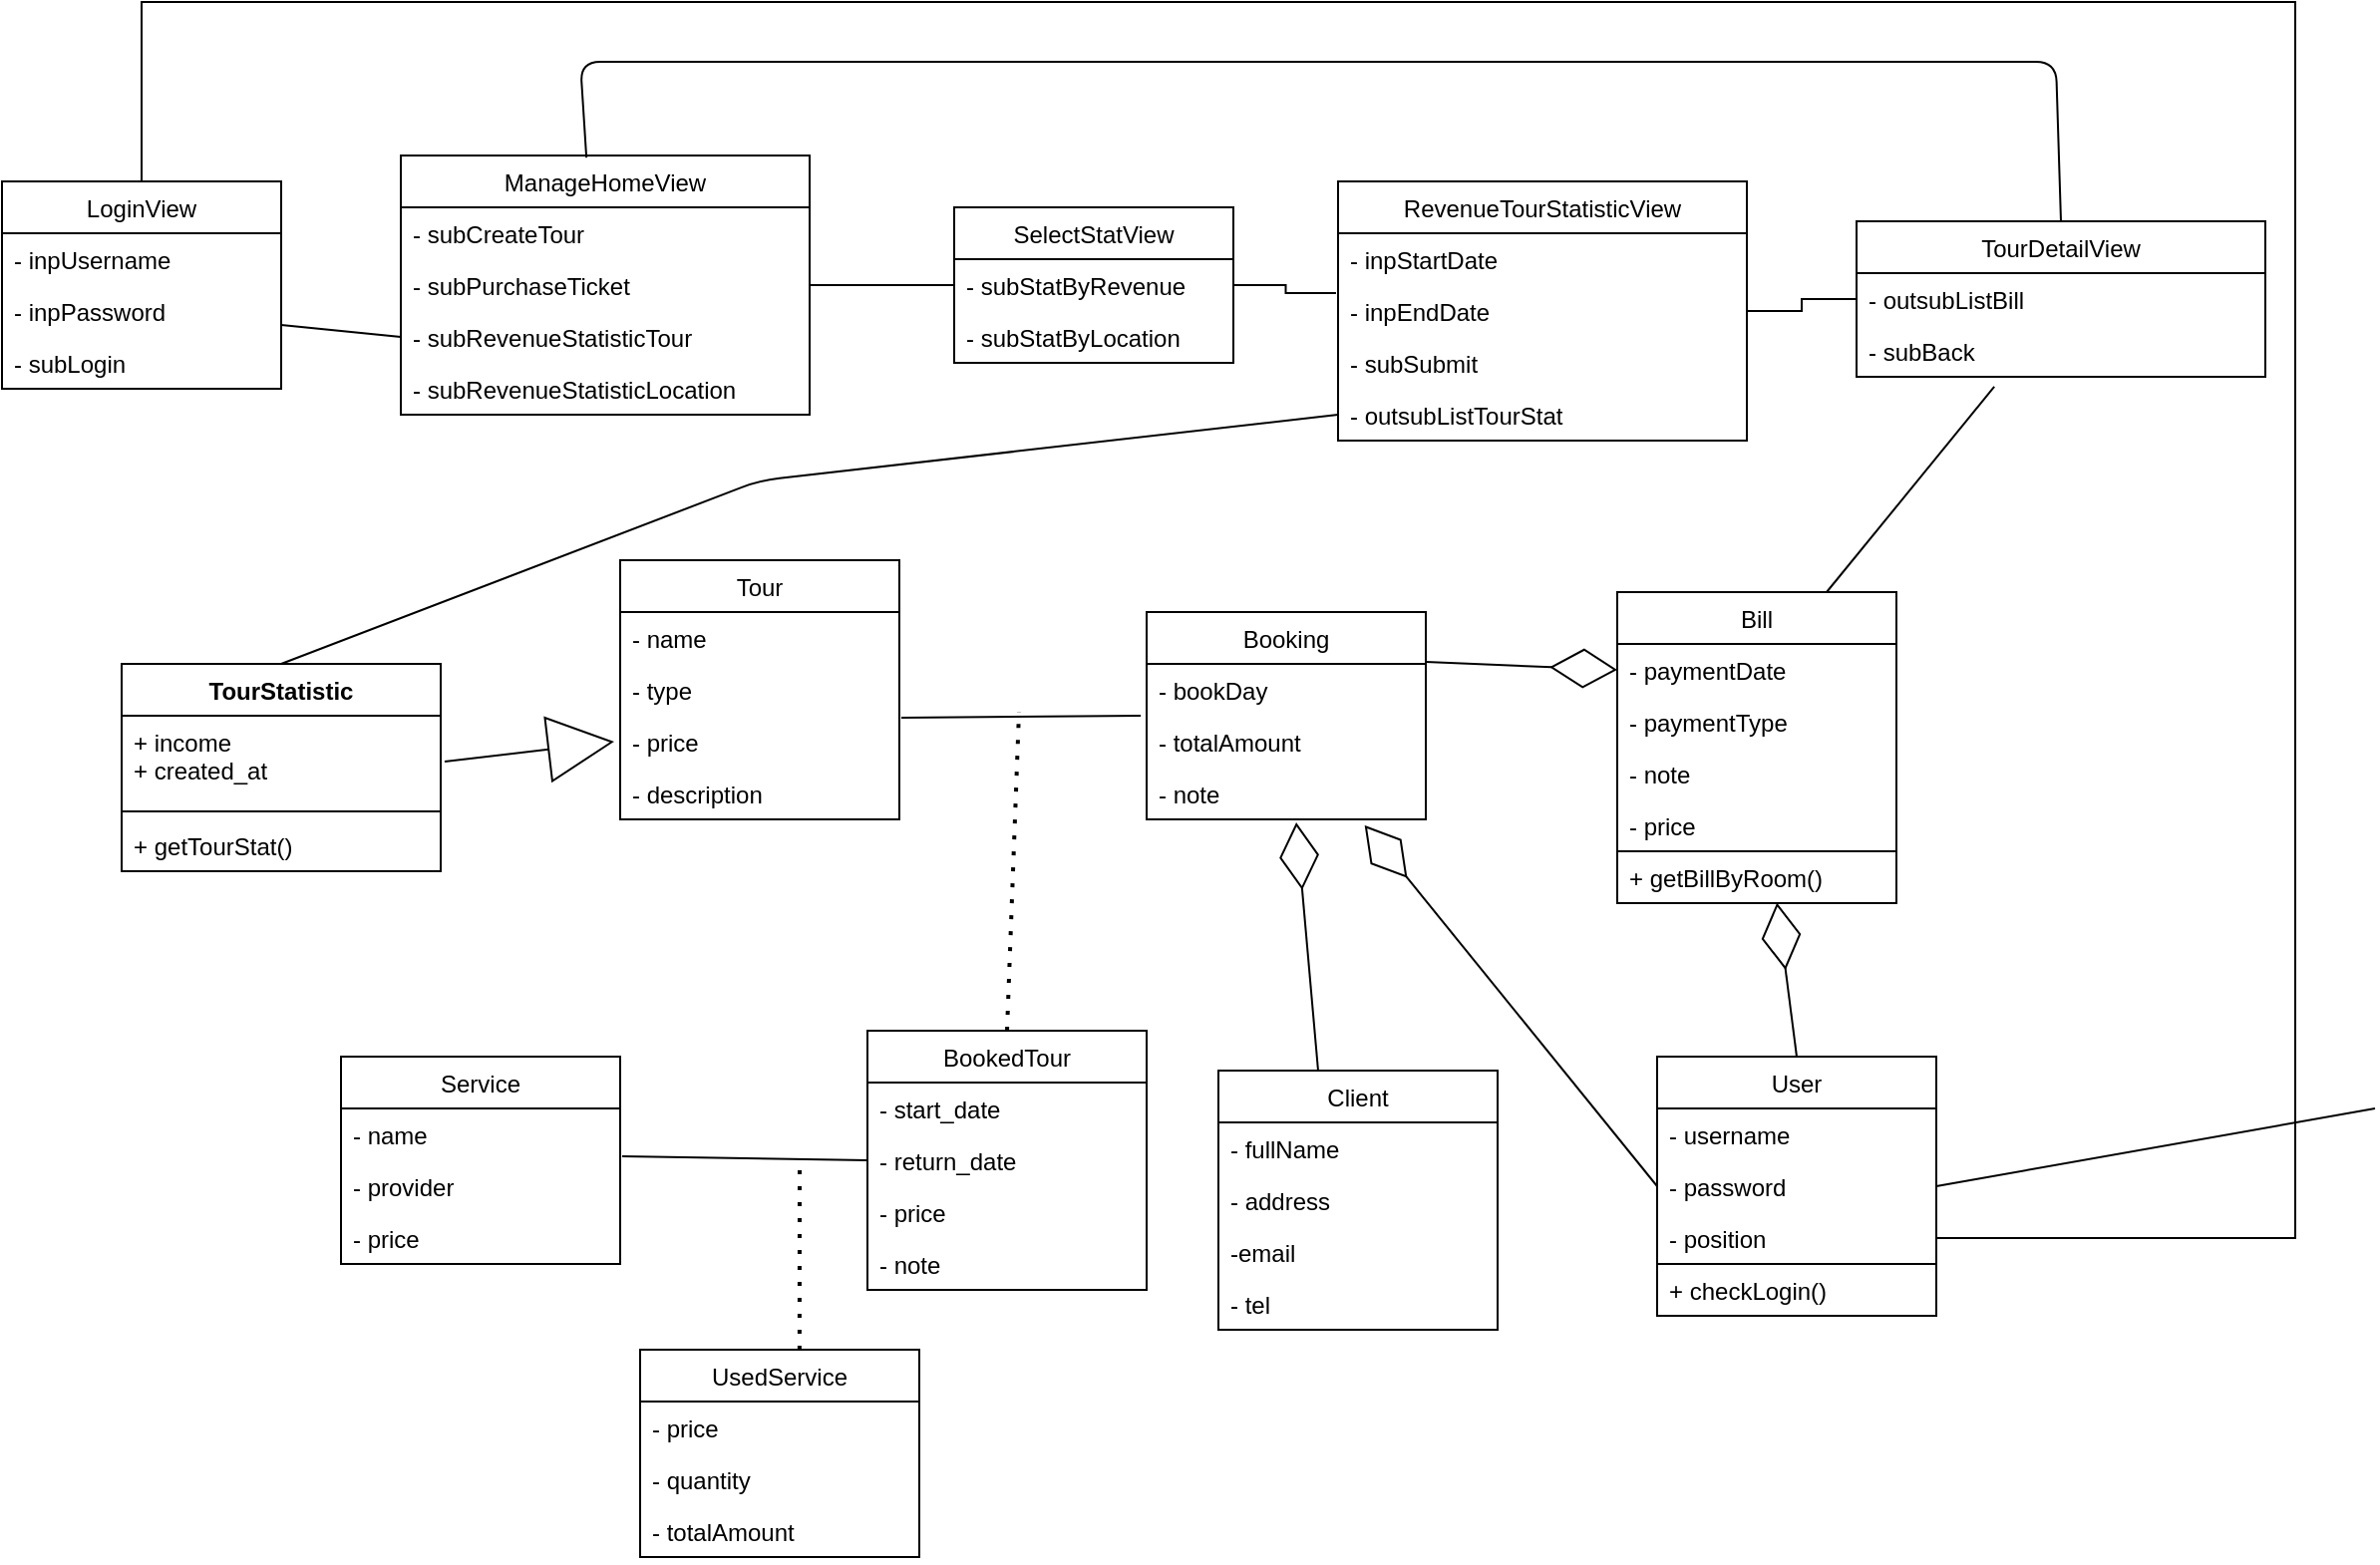 <mxfile version="14.6.13" type="github">
  <diagram id="zudohQFlMkNDoasd10HX" name="Page-1">
    <mxGraphModel dx="1422" dy="1847" grid="1" gridSize="10" guides="1" tooltips="1" connect="1" arrows="1" fold="1" page="1" pageScale="1" pageWidth="850" pageHeight="1100" math="0" shadow="0">
      <root>
        <mxCell id="0" />
        <mxCell id="1" parent="0" />
        <mxCell id="9bsEgimA_0GtHh4UCd_Q-5" value="LoginView" style="swimlane;fontStyle=0;childLayout=stackLayout;horizontal=1;startSize=26;fillColor=none;horizontalStack=0;resizeParent=1;resizeParentMax=0;resizeLast=0;collapsible=1;marginBottom=0;" parent="1" vertex="1">
          <mxGeometry x="200" y="-60" width="140" height="104" as="geometry" />
        </mxCell>
        <mxCell id="9bsEgimA_0GtHh4UCd_Q-6" value="- inpUsername" style="text;strokeColor=none;fillColor=none;align=left;verticalAlign=top;spacingLeft=4;spacingRight=4;overflow=hidden;rotatable=0;points=[[0,0.5],[1,0.5]];portConstraint=eastwest;" parent="9bsEgimA_0GtHh4UCd_Q-5" vertex="1">
          <mxGeometry y="26" width="140" height="26" as="geometry" />
        </mxCell>
        <mxCell id="9bsEgimA_0GtHh4UCd_Q-7" value="- inpPassword" style="text;strokeColor=none;fillColor=none;align=left;verticalAlign=top;spacingLeft=4;spacingRight=4;overflow=hidden;rotatable=0;points=[[0,0.5],[1,0.5]];portConstraint=eastwest;" parent="9bsEgimA_0GtHh4UCd_Q-5" vertex="1">
          <mxGeometry y="52" width="140" height="26" as="geometry" />
        </mxCell>
        <mxCell id="9bsEgimA_0GtHh4UCd_Q-8" value="- subLogin" style="text;strokeColor=none;fillColor=none;align=left;verticalAlign=top;spacingLeft=4;spacingRight=4;overflow=hidden;rotatable=0;points=[[0,0.5],[1,0.5]];portConstraint=eastwest;" parent="9bsEgimA_0GtHh4UCd_Q-5" vertex="1">
          <mxGeometry y="78" width="140" height="26" as="geometry" />
        </mxCell>
        <mxCell id="9bsEgimA_0GtHh4UCd_Q-30" value="ManageHomeView" style="swimlane;fontStyle=0;childLayout=stackLayout;horizontal=1;startSize=26;fillColor=none;horizontalStack=0;resizeParent=1;resizeParentMax=0;resizeLast=0;collapsible=1;marginBottom=0;" parent="1" vertex="1">
          <mxGeometry x="400" y="-73" width="205" height="130" as="geometry" />
        </mxCell>
        <mxCell id="9bsEgimA_0GtHh4UCd_Q-31" value="- subCreateTour" style="text;strokeColor=none;fillColor=none;align=left;verticalAlign=top;spacingLeft=4;spacingRight=4;overflow=hidden;rotatable=0;points=[[0,0.5],[1,0.5]];portConstraint=eastwest;" parent="9bsEgimA_0GtHh4UCd_Q-30" vertex="1">
          <mxGeometry y="26" width="205" height="26" as="geometry" />
        </mxCell>
        <mxCell id="9bsEgimA_0GtHh4UCd_Q-32" value="- subPurchaseTicket" style="text;strokeColor=none;fillColor=none;align=left;verticalAlign=top;spacingLeft=4;spacingRight=4;overflow=hidden;rotatable=0;points=[[0,0.5],[1,0.5]];portConstraint=eastwest;" parent="9bsEgimA_0GtHh4UCd_Q-30" vertex="1">
          <mxGeometry y="52" width="205" height="26" as="geometry" />
        </mxCell>
        <mxCell id="9bsEgimA_0GtHh4UCd_Q-33" value="- subRevenueStatisticTour" style="text;strokeColor=none;fillColor=none;align=left;verticalAlign=top;spacingLeft=4;spacingRight=4;overflow=hidden;rotatable=0;points=[[0,0.5],[1,0.5]];portConstraint=eastwest;" parent="9bsEgimA_0GtHh4UCd_Q-30" vertex="1">
          <mxGeometry y="78" width="205" height="26" as="geometry" />
        </mxCell>
        <mxCell id="9bsEgimA_0GtHh4UCd_Q-34" value="- subRevenueStatisticLocation" style="text;strokeColor=none;fillColor=none;align=left;verticalAlign=top;spacingLeft=4;spacingRight=4;overflow=hidden;rotatable=0;points=[[0,0.5],[1,0.5]];portConstraint=eastwest;" parent="9bsEgimA_0GtHh4UCd_Q-30" vertex="1">
          <mxGeometry y="104" width="205" height="26" as="geometry" />
        </mxCell>
        <mxCell id="9bsEgimA_0GtHh4UCd_Q-35" value="RevenueTourStatisticView" style="swimlane;fontStyle=0;childLayout=stackLayout;horizontal=1;startSize=26;fillColor=none;horizontalStack=0;resizeParent=1;resizeParentMax=0;resizeLast=0;collapsible=1;marginBottom=0;" parent="1" vertex="1">
          <mxGeometry x="870" y="-60" width="205" height="130" as="geometry" />
        </mxCell>
        <mxCell id="9bsEgimA_0GtHh4UCd_Q-36" value="- inpStartDate" style="text;strokeColor=none;fillColor=none;align=left;verticalAlign=top;spacingLeft=4;spacingRight=4;overflow=hidden;rotatable=0;points=[[0,0.5],[1,0.5]];portConstraint=eastwest;" parent="9bsEgimA_0GtHh4UCd_Q-35" vertex="1">
          <mxGeometry y="26" width="205" height="26" as="geometry" />
        </mxCell>
        <mxCell id="9bsEgimA_0GtHh4UCd_Q-37" value="- inpEndDate" style="text;strokeColor=none;fillColor=none;align=left;verticalAlign=top;spacingLeft=4;spacingRight=4;overflow=hidden;rotatable=0;points=[[0,0.5],[1,0.5]];portConstraint=eastwest;" parent="9bsEgimA_0GtHh4UCd_Q-35" vertex="1">
          <mxGeometry y="52" width="205" height="26" as="geometry" />
        </mxCell>
        <mxCell id="9bsEgimA_0GtHh4UCd_Q-38" value="- subSubmit" style="text;strokeColor=none;fillColor=none;align=left;verticalAlign=top;spacingLeft=4;spacingRight=4;overflow=hidden;rotatable=0;points=[[0,0.5],[1,0.5]];portConstraint=eastwest;" parent="9bsEgimA_0GtHh4UCd_Q-35" vertex="1">
          <mxGeometry y="78" width="205" height="26" as="geometry" />
        </mxCell>
        <mxCell id="9bsEgimA_0GtHh4UCd_Q-39" value="- outsubListTourStat" style="text;strokeColor=none;fillColor=none;align=left;verticalAlign=top;spacingLeft=4;spacingRight=4;overflow=hidden;rotatable=0;points=[[0,0.5],[1,0.5]];portConstraint=eastwest;" parent="9bsEgimA_0GtHh4UCd_Q-35" vertex="1">
          <mxGeometry y="104" width="205" height="26" as="geometry" />
        </mxCell>
        <mxCell id="9bsEgimA_0GtHh4UCd_Q-47" value="TourDetailView" style="swimlane;fontStyle=0;childLayout=stackLayout;horizontal=1;startSize=26;fillColor=none;horizontalStack=0;resizeParent=1;resizeParentMax=0;resizeLast=0;collapsible=1;marginBottom=0;" parent="1" vertex="1">
          <mxGeometry x="1130" y="-40" width="205" height="78" as="geometry" />
        </mxCell>
        <mxCell id="9bsEgimA_0GtHh4UCd_Q-48" value="- outsubListBill" style="text;strokeColor=none;fillColor=none;align=left;verticalAlign=top;spacingLeft=4;spacingRight=4;overflow=hidden;rotatable=0;points=[[0,0.5],[1,0.5]];portConstraint=eastwest;" parent="9bsEgimA_0GtHh4UCd_Q-47" vertex="1">
          <mxGeometry y="26" width="205" height="26" as="geometry" />
        </mxCell>
        <mxCell id="9bsEgimA_0GtHh4UCd_Q-49" value="- subBack" style="text;strokeColor=none;fillColor=none;align=left;verticalAlign=top;spacingLeft=4;spacingRight=4;overflow=hidden;rotatable=0;points=[[0,0.5],[1,0.5]];portConstraint=eastwest;" parent="9bsEgimA_0GtHh4UCd_Q-47" vertex="1">
          <mxGeometry y="52" width="205" height="26" as="geometry" />
        </mxCell>
        <mxCell id="jP687EvRZ8l_pekhWvbk-1" value="SelectStatView" style="swimlane;fontStyle=0;childLayout=stackLayout;horizontal=1;startSize=26;fillColor=none;horizontalStack=0;resizeParent=1;resizeParentMax=0;resizeLast=0;collapsible=1;marginBottom=0;" parent="1" vertex="1">
          <mxGeometry x="677.5" y="-47" width="140" height="78" as="geometry" />
        </mxCell>
        <mxCell id="jP687EvRZ8l_pekhWvbk-2" value="- subStatByRevenue" style="text;strokeColor=none;fillColor=none;align=left;verticalAlign=top;spacingLeft=4;spacingRight=4;overflow=hidden;rotatable=0;points=[[0,0.5],[1,0.5]];portConstraint=eastwest;" parent="jP687EvRZ8l_pekhWvbk-1" vertex="1">
          <mxGeometry y="26" width="140" height="26" as="geometry" />
        </mxCell>
        <mxCell id="jP687EvRZ8l_pekhWvbk-3" value="- subStatByLocation" style="text;strokeColor=none;fillColor=none;align=left;verticalAlign=top;spacingLeft=4;spacingRight=4;overflow=hidden;rotatable=0;points=[[0,0.5],[1,0.5]];portConstraint=eastwest;" parent="jP687EvRZ8l_pekhWvbk-1" vertex="1">
          <mxGeometry y="52" width="140" height="26" as="geometry" />
        </mxCell>
        <mxCell id="jP687EvRZ8l_pekhWvbk-5" value="" style="endArrow=none;html=1;entryX=0;entryY=0.5;entryDx=0;entryDy=0;" parent="1" source="9bsEgimA_0GtHh4UCd_Q-7" target="9bsEgimA_0GtHh4UCd_Q-33" edge="1">
          <mxGeometry width="50" height="50" relative="1" as="geometry">
            <mxPoint x="210" y="180" as="sourcePoint" />
            <mxPoint x="260" y="130" as="targetPoint" />
          </mxGeometry>
        </mxCell>
        <mxCell id="jP687EvRZ8l_pekhWvbk-6" style="edgeStyle=orthogonalEdgeStyle;rounded=0;orthogonalLoop=1;jettySize=auto;html=1;entryX=0;entryY=0.5;entryDx=0;entryDy=0;endArrow=none;endFill=0;" parent="1" source="9bsEgimA_0GtHh4UCd_Q-32" target="jP687EvRZ8l_pekhWvbk-2" edge="1">
          <mxGeometry relative="1" as="geometry" />
        </mxCell>
        <mxCell id="jP687EvRZ8l_pekhWvbk-7" style="edgeStyle=orthogonalEdgeStyle;rounded=0;orthogonalLoop=1;jettySize=auto;html=1;entryX=-0.005;entryY=0.154;entryDx=0;entryDy=0;entryPerimeter=0;endArrow=none;endFill=0;" parent="1" source="jP687EvRZ8l_pekhWvbk-2" target="9bsEgimA_0GtHh4UCd_Q-37" edge="1">
          <mxGeometry relative="1" as="geometry" />
        </mxCell>
        <mxCell id="jP687EvRZ8l_pekhWvbk-8" style="edgeStyle=orthogonalEdgeStyle;rounded=0;orthogonalLoop=1;jettySize=auto;html=1;entryX=0;entryY=0.5;entryDx=0;entryDy=0;endArrow=none;endFill=0;" parent="1" source="9bsEgimA_0GtHh4UCd_Q-37" target="9bsEgimA_0GtHh4UCd_Q-48" edge="1">
          <mxGeometry relative="1" as="geometry" />
        </mxCell>
        <mxCell id="jP687EvRZ8l_pekhWvbk-9" value="" style="endArrow=none;html=1;entryX=0.5;entryY=0;entryDx=0;entryDy=0;exitX=0.454;exitY=0.008;exitDx=0;exitDy=0;exitPerimeter=0;" parent="1" source="9bsEgimA_0GtHh4UCd_Q-30" target="9bsEgimA_0GtHh4UCd_Q-47" edge="1">
          <mxGeometry width="50" height="50" relative="1" as="geometry">
            <mxPoint x="500" y="-120" as="sourcePoint" />
            <mxPoint x="870" y="-150" as="targetPoint" />
            <Array as="points">
              <mxPoint x="490" y="-120" />
              <mxPoint x="1230" y="-120" />
            </Array>
          </mxGeometry>
        </mxCell>
        <mxCell id="jP687EvRZ8l_pekhWvbk-10" value="Client" style="swimlane;fontStyle=0;childLayout=stackLayout;horizontal=1;startSize=26;fillColor=none;horizontalStack=0;resizeParent=1;resizeParentMax=0;resizeLast=0;collapsible=1;marginBottom=0;" parent="1" vertex="1">
          <mxGeometry x="810" y="386" width="140" height="130" as="geometry" />
        </mxCell>
        <mxCell id="jP687EvRZ8l_pekhWvbk-11" value="- fullName" style="text;strokeColor=none;fillColor=none;align=left;verticalAlign=top;spacingLeft=4;spacingRight=4;overflow=hidden;rotatable=0;points=[[0,0.5],[1,0.5]];portConstraint=eastwest;" parent="jP687EvRZ8l_pekhWvbk-10" vertex="1">
          <mxGeometry y="26" width="140" height="26" as="geometry" />
        </mxCell>
        <mxCell id="jP687EvRZ8l_pekhWvbk-12" value="- address" style="text;strokeColor=none;fillColor=none;align=left;verticalAlign=top;spacingLeft=4;spacingRight=4;overflow=hidden;rotatable=0;points=[[0,0.5],[1,0.5]];portConstraint=eastwest;" parent="jP687EvRZ8l_pekhWvbk-10" vertex="1">
          <mxGeometry y="52" width="140" height="26" as="geometry" />
        </mxCell>
        <mxCell id="jP687EvRZ8l_pekhWvbk-13" value="-email" style="text;strokeColor=none;fillColor=none;align=left;verticalAlign=top;spacingLeft=4;spacingRight=4;overflow=hidden;rotatable=0;points=[[0,0.5],[1,0.5]];portConstraint=eastwest;" parent="jP687EvRZ8l_pekhWvbk-10" vertex="1">
          <mxGeometry y="78" width="140" height="26" as="geometry" />
        </mxCell>
        <mxCell id="jP687EvRZ8l_pekhWvbk-14" value="- tel" style="text;strokeColor=none;fillColor=none;align=left;verticalAlign=top;spacingLeft=4;spacingRight=4;overflow=hidden;rotatable=0;points=[[0,0.5],[1,0.5]];portConstraint=eastwest;" parent="jP687EvRZ8l_pekhWvbk-10" vertex="1">
          <mxGeometry y="104" width="140" height="26" as="geometry" />
        </mxCell>
        <mxCell id="jP687EvRZ8l_pekhWvbk-15" value="Booking" style="swimlane;fontStyle=0;childLayout=stackLayout;horizontal=1;startSize=26;fillColor=none;horizontalStack=0;resizeParent=1;resizeParentMax=0;resizeLast=0;collapsible=1;marginBottom=0;" parent="1" vertex="1">
          <mxGeometry x="774" y="156" width="140" height="104" as="geometry" />
        </mxCell>
        <mxCell id="jP687EvRZ8l_pekhWvbk-16" value="- bookDay" style="text;strokeColor=none;fillColor=none;align=left;verticalAlign=top;spacingLeft=4;spacingRight=4;overflow=hidden;rotatable=0;points=[[0,0.5],[1,0.5]];portConstraint=eastwest;" parent="jP687EvRZ8l_pekhWvbk-15" vertex="1">
          <mxGeometry y="26" width="140" height="26" as="geometry" />
        </mxCell>
        <mxCell id="jP687EvRZ8l_pekhWvbk-17" value="- totalAmount" style="text;strokeColor=none;fillColor=none;align=left;verticalAlign=top;spacingLeft=4;spacingRight=4;overflow=hidden;rotatable=0;points=[[0,0.5],[1,0.5]];portConstraint=eastwest;" parent="jP687EvRZ8l_pekhWvbk-15" vertex="1">
          <mxGeometry y="52" width="140" height="26" as="geometry" />
        </mxCell>
        <mxCell id="jP687EvRZ8l_pekhWvbk-18" value="- note" style="text;strokeColor=none;fillColor=none;align=left;verticalAlign=top;spacingLeft=4;spacingRight=4;overflow=hidden;rotatable=0;points=[[0,0.5],[1,0.5]];portConstraint=eastwest;" parent="jP687EvRZ8l_pekhWvbk-15" vertex="1">
          <mxGeometry y="78" width="140" height="26" as="geometry" />
        </mxCell>
        <mxCell id="jP687EvRZ8l_pekhWvbk-19" value="Tour" style="swimlane;fontStyle=0;childLayout=stackLayout;horizontal=1;startSize=26;fillColor=none;horizontalStack=0;resizeParent=1;resizeParentMax=0;resizeLast=0;collapsible=1;marginBottom=0;" parent="1" vertex="1">
          <mxGeometry x="510" y="130" width="140" height="130" as="geometry" />
        </mxCell>
        <mxCell id="jP687EvRZ8l_pekhWvbk-20" value="- name" style="text;strokeColor=none;fillColor=none;align=left;verticalAlign=top;spacingLeft=4;spacingRight=4;overflow=hidden;rotatable=0;points=[[0,0.5],[1,0.5]];portConstraint=eastwest;" parent="jP687EvRZ8l_pekhWvbk-19" vertex="1">
          <mxGeometry y="26" width="140" height="26" as="geometry" />
        </mxCell>
        <mxCell id="jP687EvRZ8l_pekhWvbk-21" value="- type" style="text;strokeColor=none;fillColor=none;align=left;verticalAlign=top;spacingLeft=4;spacingRight=4;overflow=hidden;rotatable=0;points=[[0,0.5],[1,0.5]];portConstraint=eastwest;" parent="jP687EvRZ8l_pekhWvbk-19" vertex="1">
          <mxGeometry y="52" width="140" height="26" as="geometry" />
        </mxCell>
        <mxCell id="jP687EvRZ8l_pekhWvbk-22" value="- price" style="text;strokeColor=none;fillColor=none;align=left;verticalAlign=top;spacingLeft=4;spacingRight=4;overflow=hidden;rotatable=0;points=[[0,0.5],[1,0.5]];portConstraint=eastwest;" parent="jP687EvRZ8l_pekhWvbk-19" vertex="1">
          <mxGeometry y="78" width="140" height="26" as="geometry" />
        </mxCell>
        <mxCell id="jP687EvRZ8l_pekhWvbk-23" value="- description" style="text;strokeColor=none;fillColor=none;align=left;verticalAlign=top;spacingLeft=4;spacingRight=4;overflow=hidden;rotatable=0;points=[[0,0.5],[1,0.5]];portConstraint=eastwest;" parent="jP687EvRZ8l_pekhWvbk-19" vertex="1">
          <mxGeometry y="104" width="140" height="26" as="geometry" />
        </mxCell>
        <mxCell id="jP687EvRZ8l_pekhWvbk-25" value="Bill" style="swimlane;fontStyle=0;childLayout=stackLayout;horizontal=1;startSize=26;fillColor=none;horizontalStack=0;resizeParent=1;resizeParentMax=0;resizeLast=0;collapsible=1;marginBottom=0;" parent="1" vertex="1">
          <mxGeometry x="1010" y="146" width="140" height="156" as="geometry" />
        </mxCell>
        <mxCell id="jP687EvRZ8l_pekhWvbk-26" value="- paymentDate" style="text;strokeColor=none;fillColor=none;align=left;verticalAlign=top;spacingLeft=4;spacingRight=4;overflow=hidden;rotatable=0;points=[[0,0.5],[1,0.5]];portConstraint=eastwest;" parent="jP687EvRZ8l_pekhWvbk-25" vertex="1">
          <mxGeometry y="26" width="140" height="26" as="geometry" />
        </mxCell>
        <mxCell id="jP687EvRZ8l_pekhWvbk-27" value="- paymentType" style="text;strokeColor=none;fillColor=none;align=left;verticalAlign=top;spacingLeft=4;spacingRight=4;overflow=hidden;rotatable=0;points=[[0,0.5],[1,0.5]];portConstraint=eastwest;" parent="jP687EvRZ8l_pekhWvbk-25" vertex="1">
          <mxGeometry y="52" width="140" height="26" as="geometry" />
        </mxCell>
        <mxCell id="jP687EvRZ8l_pekhWvbk-28" value="- note" style="text;strokeColor=none;fillColor=none;align=left;verticalAlign=top;spacingLeft=4;spacingRight=4;overflow=hidden;rotatable=0;points=[[0,0.5],[1,0.5]];portConstraint=eastwest;" parent="jP687EvRZ8l_pekhWvbk-25" vertex="1">
          <mxGeometry y="78" width="140" height="26" as="geometry" />
        </mxCell>
        <mxCell id="jP687EvRZ8l_pekhWvbk-29" value="- price" style="text;strokeColor=none;fillColor=none;align=left;verticalAlign=top;spacingLeft=4;spacingRight=4;overflow=hidden;rotatable=0;points=[[0,0.5],[1,0.5]];portConstraint=eastwest;" parent="jP687EvRZ8l_pekhWvbk-25" vertex="1">
          <mxGeometry y="104" width="140" height="26" as="geometry" />
        </mxCell>
        <mxCell id="jP687EvRZ8l_pekhWvbk-63" value="+ getBillByRoom()" style="text;fillColor=none;align=left;verticalAlign=top;spacingLeft=4;spacingRight=4;overflow=hidden;rotatable=0;points=[[0,0.5],[1,0.5]];portConstraint=eastwest;strokeColor=#000000;" parent="jP687EvRZ8l_pekhWvbk-25" vertex="1">
          <mxGeometry y="130" width="140" height="26" as="geometry" />
        </mxCell>
        <mxCell id="jP687EvRZ8l_pekhWvbk-33" value="BookedTour" style="swimlane;fontStyle=0;childLayout=stackLayout;horizontal=1;startSize=26;fillColor=none;horizontalStack=0;resizeParent=1;resizeParentMax=0;resizeLast=0;collapsible=1;marginBottom=0;" parent="1" vertex="1">
          <mxGeometry x="634" y="366" width="140" height="130" as="geometry" />
        </mxCell>
        <mxCell id="jP687EvRZ8l_pekhWvbk-34" value="- start_date" style="text;strokeColor=none;fillColor=none;align=left;verticalAlign=top;spacingLeft=4;spacingRight=4;overflow=hidden;rotatable=0;points=[[0,0.5],[1,0.5]];portConstraint=eastwest;" parent="jP687EvRZ8l_pekhWvbk-33" vertex="1">
          <mxGeometry y="26" width="140" height="26" as="geometry" />
        </mxCell>
        <mxCell id="jP687EvRZ8l_pekhWvbk-35" value="- return_date" style="text;strokeColor=none;fillColor=none;align=left;verticalAlign=top;spacingLeft=4;spacingRight=4;overflow=hidden;rotatable=0;points=[[0,0.5],[1,0.5]];portConstraint=eastwest;" parent="jP687EvRZ8l_pekhWvbk-33" vertex="1">
          <mxGeometry y="52" width="140" height="26" as="geometry" />
        </mxCell>
        <mxCell id="jP687EvRZ8l_pekhWvbk-36" value="- price" style="text;strokeColor=none;fillColor=none;align=left;verticalAlign=top;spacingLeft=4;spacingRight=4;overflow=hidden;rotatable=0;points=[[0,0.5],[1,0.5]];portConstraint=eastwest;" parent="jP687EvRZ8l_pekhWvbk-33" vertex="1">
          <mxGeometry y="78" width="140" height="26" as="geometry" />
        </mxCell>
        <mxCell id="jP687EvRZ8l_pekhWvbk-37" value="- note" style="text;strokeColor=none;fillColor=none;align=left;verticalAlign=top;spacingLeft=4;spacingRight=4;overflow=hidden;rotatable=0;points=[[0,0.5],[1,0.5]];portConstraint=eastwest;" parent="jP687EvRZ8l_pekhWvbk-33" vertex="1">
          <mxGeometry y="104" width="140" height="26" as="geometry" />
        </mxCell>
        <mxCell id="jP687EvRZ8l_pekhWvbk-38" value="User" style="swimlane;fontStyle=0;childLayout=stackLayout;horizontal=1;startSize=26;fillColor=none;horizontalStack=0;resizeParent=1;resizeParentMax=0;resizeLast=0;collapsible=1;marginBottom=0;" parent="1" vertex="1">
          <mxGeometry x="1030" y="379" width="140" height="130" as="geometry" />
        </mxCell>
        <mxCell id="jP687EvRZ8l_pekhWvbk-39" value="- username" style="text;strokeColor=none;fillColor=none;align=left;verticalAlign=top;spacingLeft=4;spacingRight=4;overflow=hidden;rotatable=0;points=[[0,0.5],[1,0.5]];portConstraint=eastwest;" parent="jP687EvRZ8l_pekhWvbk-38" vertex="1">
          <mxGeometry y="26" width="140" height="26" as="geometry" />
        </mxCell>
        <mxCell id="jP687EvRZ8l_pekhWvbk-40" value="- password" style="text;strokeColor=none;fillColor=none;align=left;verticalAlign=top;spacingLeft=4;spacingRight=4;overflow=hidden;rotatable=0;points=[[0,0.5],[1,0.5]];portConstraint=eastwest;" parent="jP687EvRZ8l_pekhWvbk-38" vertex="1">
          <mxGeometry y="52" width="140" height="26" as="geometry" />
        </mxCell>
        <mxCell id="jP687EvRZ8l_pekhWvbk-41" value="- position" style="text;strokeColor=none;fillColor=none;align=left;verticalAlign=top;spacingLeft=4;spacingRight=4;overflow=hidden;rotatable=0;points=[[0,0.5],[1,0.5]];portConstraint=eastwest;" parent="jP687EvRZ8l_pekhWvbk-38" vertex="1">
          <mxGeometry y="78" width="140" height="26" as="geometry" />
        </mxCell>
        <mxCell id="jP687EvRZ8l_pekhWvbk-64" value="+ checkLogin()" style="text;fillColor=none;align=left;verticalAlign=top;spacingLeft=4;spacingRight=4;overflow=hidden;rotatable=0;points=[[0,0.5],[1,0.5]];portConstraint=eastwest;strokeColor=#000000;" parent="jP687EvRZ8l_pekhWvbk-38" vertex="1">
          <mxGeometry y="104" width="140" height="26" as="geometry" />
        </mxCell>
        <mxCell id="jP687EvRZ8l_pekhWvbk-42" value="" style="endArrow=diamondThin;html=1;endFill=0;endSize=31;entryX=0.536;entryY=1.06;entryDx=0;entryDy=0;entryPerimeter=0;" parent="1" target="jP687EvRZ8l_pekhWvbk-18" edge="1">
          <mxGeometry width="50" height="50" relative="1" as="geometry">
            <mxPoint x="860" y="386" as="sourcePoint" />
            <mxPoint x="850" y="290" as="targetPoint" />
          </mxGeometry>
        </mxCell>
        <mxCell id="jP687EvRZ8l_pekhWvbk-43" value="" style="endArrow=diamondThin;html=1;exitX=1;exitY=-0.038;exitDx=0;exitDy=0;exitPerimeter=0;entryX=0;entryY=0.5;entryDx=0;entryDy=0;endFill=0;endSize=31;" parent="1" source="jP687EvRZ8l_pekhWvbk-16" target="jP687EvRZ8l_pekhWvbk-26" edge="1">
          <mxGeometry width="50" height="50" relative="1" as="geometry">
            <mxPoint x="852.04" y="94.99" as="sourcePoint" />
            <mxPoint x="854" y="166" as="targetPoint" />
          </mxGeometry>
        </mxCell>
        <mxCell id="jP687EvRZ8l_pekhWvbk-44" value="" style="endArrow=none;html=1;endSize=31;exitX=1.007;exitY=0.038;exitDx=0;exitDy=0;exitPerimeter=0;entryX=-0.021;entryY=1;entryDx=0;entryDy=0;entryPerimeter=0;" parent="1" source="jP687EvRZ8l_pekhWvbk-22" target="jP687EvRZ8l_pekhWvbk-16" edge="1">
          <mxGeometry width="50" height="50" relative="1" as="geometry">
            <mxPoint x="810" y="316" as="sourcePoint" />
            <mxPoint x="860" y="266" as="targetPoint" />
          </mxGeometry>
        </mxCell>
        <mxCell id="jP687EvRZ8l_pekhWvbk-45" value="" style="endArrow=none;dashed=1;html=1;dashPattern=1 3;strokeWidth=2;endSize=31;exitX=0.5;exitY=0;exitDx=0;exitDy=0;" parent="1" source="jP687EvRZ8l_pekhWvbk-33" edge="1">
          <mxGeometry width="50" height="50" relative="1" as="geometry">
            <mxPoint x="810" y="316" as="sourcePoint" />
            <mxPoint x="710" y="206" as="targetPoint" />
          </mxGeometry>
        </mxCell>
        <mxCell id="jP687EvRZ8l_pekhWvbk-46" value="" style="endArrow=block;html=1;endSize=31;exitX=1.014;exitY=-0.115;exitDx=0;exitDy=0;exitPerimeter=0;endFill=0;" parent="1" edge="1">
          <mxGeometry width="50" height="50" relative="1" as="geometry">
            <mxPoint x="421.96" y="231.01" as="sourcePoint" />
            <mxPoint x="507" y="221" as="targetPoint" />
          </mxGeometry>
        </mxCell>
        <mxCell id="jP687EvRZ8l_pekhWvbk-47" value="" style="endArrow=diamondThin;html=1;exitX=0.5;exitY=0;exitDx=0;exitDy=0;endFill=0;endSize=31;entryX=0.572;entryY=0.995;entryDx=0;entryDy=0;entryPerimeter=0;" parent="1" source="jP687EvRZ8l_pekhWvbk-38" target="jP687EvRZ8l_pekhWvbk-63" edge="1">
          <mxGeometry width="50" height="50" relative="1" as="geometry">
            <mxPoint x="924" y="217.012" as="sourcePoint" />
            <mxPoint x="1090" y="340" as="targetPoint" />
          </mxGeometry>
        </mxCell>
        <mxCell id="jP687EvRZ8l_pekhWvbk-48" value="Service" style="swimlane;fontStyle=0;childLayout=stackLayout;horizontal=1;startSize=26;fillColor=none;horizontalStack=0;resizeParent=1;resizeParentMax=0;resizeLast=0;collapsible=1;marginBottom=0;" parent="1" vertex="1">
          <mxGeometry x="370" y="379" width="140" height="104" as="geometry" />
        </mxCell>
        <mxCell id="jP687EvRZ8l_pekhWvbk-49" value="- name" style="text;strokeColor=none;fillColor=none;align=left;verticalAlign=top;spacingLeft=4;spacingRight=4;overflow=hidden;rotatable=0;points=[[0,0.5],[1,0.5]];portConstraint=eastwest;" parent="jP687EvRZ8l_pekhWvbk-48" vertex="1">
          <mxGeometry y="26" width="140" height="26" as="geometry" />
        </mxCell>
        <mxCell id="jP687EvRZ8l_pekhWvbk-50" value="- provider" style="text;strokeColor=none;fillColor=none;align=left;verticalAlign=top;spacingLeft=4;spacingRight=4;overflow=hidden;rotatable=0;points=[[0,0.5],[1,0.5]];portConstraint=eastwest;" parent="jP687EvRZ8l_pekhWvbk-48" vertex="1">
          <mxGeometry y="52" width="140" height="26" as="geometry" />
        </mxCell>
        <mxCell id="jP687EvRZ8l_pekhWvbk-51" value="- price" style="text;strokeColor=none;fillColor=none;align=left;verticalAlign=top;spacingLeft=4;spacingRight=4;overflow=hidden;rotatable=0;points=[[0,0.5],[1,0.5]];portConstraint=eastwest;" parent="jP687EvRZ8l_pekhWvbk-48" vertex="1">
          <mxGeometry y="78" width="140" height="26" as="geometry" />
        </mxCell>
        <mxCell id="jP687EvRZ8l_pekhWvbk-52" value="" style="endArrow=none;html=1;endSize=31;exitX=1.007;exitY=-0.077;exitDx=0;exitDy=0;exitPerimeter=0;entryX=0;entryY=0.5;entryDx=0;entryDy=0;" parent="1" source="jP687EvRZ8l_pekhWvbk-50" target="jP687EvRZ8l_pekhWvbk-35" edge="1">
          <mxGeometry width="50" height="50" relative="1" as="geometry">
            <mxPoint x="660.98" y="218.988" as="sourcePoint" />
            <mxPoint x="781.06" y="218" as="targetPoint" />
          </mxGeometry>
        </mxCell>
        <mxCell id="jP687EvRZ8l_pekhWvbk-53" value="UsedService" style="swimlane;fontStyle=0;childLayout=stackLayout;horizontal=1;startSize=26;fillColor=none;horizontalStack=0;resizeParent=1;resizeParentMax=0;resizeLast=0;collapsible=1;marginBottom=0;" parent="1" vertex="1">
          <mxGeometry x="520" y="526" width="140" height="104" as="geometry" />
        </mxCell>
        <mxCell id="jP687EvRZ8l_pekhWvbk-54" value="- price" style="text;strokeColor=none;fillColor=none;align=left;verticalAlign=top;spacingLeft=4;spacingRight=4;overflow=hidden;rotatable=0;points=[[0,0.5],[1,0.5]];portConstraint=eastwest;" parent="jP687EvRZ8l_pekhWvbk-53" vertex="1">
          <mxGeometry y="26" width="140" height="26" as="geometry" />
        </mxCell>
        <mxCell id="jP687EvRZ8l_pekhWvbk-55" value="- quantity" style="text;strokeColor=none;fillColor=none;align=left;verticalAlign=top;spacingLeft=4;spacingRight=4;overflow=hidden;rotatable=0;points=[[0,0.5],[1,0.5]];portConstraint=eastwest;" parent="jP687EvRZ8l_pekhWvbk-53" vertex="1">
          <mxGeometry y="52" width="140" height="26" as="geometry" />
        </mxCell>
        <mxCell id="jP687EvRZ8l_pekhWvbk-56" value="- totalAmount" style="text;strokeColor=none;fillColor=none;align=left;verticalAlign=top;spacingLeft=4;spacingRight=4;overflow=hidden;rotatable=0;points=[[0,0.5],[1,0.5]];portConstraint=eastwest;" parent="jP687EvRZ8l_pekhWvbk-53" vertex="1">
          <mxGeometry y="78" width="140" height="26" as="geometry" />
        </mxCell>
        <mxCell id="jP687EvRZ8l_pekhWvbk-57" value="" style="endArrow=none;dashed=1;html=1;dashPattern=1 3;strokeWidth=2;endSize=31;exitX=0.571;exitY=0;exitDx=0;exitDy=0;exitPerimeter=0;" parent="1" source="jP687EvRZ8l_pekhWvbk-53" edge="1">
          <mxGeometry width="50" height="50" relative="1" as="geometry">
            <mxPoint x="740" y="376" as="sourcePoint" />
            <mxPoint x="600" y="436" as="targetPoint" />
          </mxGeometry>
        </mxCell>
        <mxCell id="jP687EvRZ8l_pekhWvbk-59" value="TourStatistic" style="swimlane;fontStyle=1;align=center;verticalAlign=top;childLayout=stackLayout;horizontal=1;startSize=26;horizontalStack=0;resizeParent=1;resizeParentMax=0;resizeLast=0;collapsible=1;marginBottom=0;" parent="1" vertex="1">
          <mxGeometry x="260" y="182" width="160" height="104" as="geometry" />
        </mxCell>
        <mxCell id="jP687EvRZ8l_pekhWvbk-60" value="+ income&#xa;+ created_at" style="text;strokeColor=none;fillColor=none;align=left;verticalAlign=top;spacingLeft=4;spacingRight=4;overflow=hidden;rotatable=0;points=[[0,0.5],[1,0.5]];portConstraint=eastwest;" parent="jP687EvRZ8l_pekhWvbk-59" vertex="1">
          <mxGeometry y="26" width="160" height="44" as="geometry" />
        </mxCell>
        <mxCell id="jP687EvRZ8l_pekhWvbk-61" value="" style="line;strokeWidth=1;fillColor=none;align=left;verticalAlign=middle;spacingTop=-1;spacingLeft=3;spacingRight=3;rotatable=0;labelPosition=right;points=[];portConstraint=eastwest;" parent="jP687EvRZ8l_pekhWvbk-59" vertex="1">
          <mxGeometry y="70" width="160" height="8" as="geometry" />
        </mxCell>
        <mxCell id="jP687EvRZ8l_pekhWvbk-62" value="+ getTourStat()" style="text;strokeColor=none;fillColor=none;align=left;verticalAlign=top;spacingLeft=4;spacingRight=4;overflow=hidden;rotatable=0;points=[[0,0.5],[1,0.5]];portConstraint=eastwest;" parent="jP687EvRZ8l_pekhWvbk-59" vertex="1">
          <mxGeometry y="78" width="160" height="26" as="geometry" />
        </mxCell>
        <mxCell id="jP687EvRZ8l_pekhWvbk-67" style="edgeStyle=orthogonalEdgeStyle;rounded=0;orthogonalLoop=1;jettySize=auto;html=1;exitX=0;exitY=1;exitDx=0;exitDy=0;entryX=1;entryY=0.5;entryDx=0;entryDy=0;endArrow=none;endFill=0;" parent="1" source="jP687EvRZ8l_pekhWvbk-66" target="jP687EvRZ8l_pekhWvbk-40" edge="1">
          <mxGeometry relative="1" as="geometry" />
        </mxCell>
        <mxCell id="jP687EvRZ8l_pekhWvbk-68" style="edgeStyle=orthogonalEdgeStyle;rounded=0;orthogonalLoop=1;jettySize=auto;html=1;exitX=1;exitY=0.5;exitDx=0;exitDy=0;entryX=0.5;entryY=0;entryDx=0;entryDy=0;endArrow=none;endFill=0;" parent="1" source="jP687EvRZ8l_pekhWvbk-41" target="9bsEgimA_0GtHh4UCd_Q-5" edge="1">
          <mxGeometry relative="1" as="geometry">
            <Array as="points">
              <mxPoint x="1350" y="470" />
              <mxPoint x="1350" y="-150" />
              <mxPoint x="270" y="-150" />
            </Array>
          </mxGeometry>
        </mxCell>
        <mxCell id="jP687EvRZ8l_pekhWvbk-66" value="" style="shape=partialRectangle;whiteSpace=wrap;html=1;bottom=0;right=0;fillColor=none;strokeColor=#000000;" parent="1" vertex="1">
          <mxGeometry x="1390" y="345" height="60" as="geometry" />
        </mxCell>
        <mxCell id="jP687EvRZ8l_pekhWvbk-69" value="" style="endArrow=none;html=1;entryX=0;entryY=0.5;entryDx=0;entryDy=0;exitX=0.5;exitY=0;exitDx=0;exitDy=0;" parent="1" source="jP687EvRZ8l_pekhWvbk-59" target="9bsEgimA_0GtHh4UCd_Q-39" edge="1">
          <mxGeometry width="50" height="50" relative="1" as="geometry">
            <mxPoint x="650" y="120" as="sourcePoint" />
            <mxPoint x="700" y="70" as="targetPoint" />
            <Array as="points">
              <mxPoint x="580" y="90" />
            </Array>
          </mxGeometry>
        </mxCell>
        <mxCell id="jP687EvRZ8l_pekhWvbk-70" value="" style="endArrow=none;html=1;entryX=0.337;entryY=1.192;entryDx=0;entryDy=0;entryPerimeter=0;exitX=0.75;exitY=0;exitDx=0;exitDy=0;" parent="1" source="jP687EvRZ8l_pekhWvbk-25" target="9bsEgimA_0GtHh4UCd_Q-49" edge="1">
          <mxGeometry width="50" height="50" relative="1" as="geometry">
            <mxPoint x="1150" y="130" as="sourcePoint" />
            <mxPoint x="1200" y="80" as="targetPoint" />
          </mxGeometry>
        </mxCell>
        <mxCell id="jP687EvRZ8l_pekhWvbk-71" value="" style="endArrow=diamondThin;html=1;exitX=0;exitY=0.5;exitDx=0;exitDy=0;endFill=0;endSize=31;entryX=0.781;entryY=1.115;entryDx=0;entryDy=0;entryPerimeter=0;" parent="1" source="jP687EvRZ8l_pekhWvbk-40" target="jP687EvRZ8l_pekhWvbk-18" edge="1">
          <mxGeometry width="50" height="50" relative="1" as="geometry">
            <mxPoint x="1110" y="389" as="sourcePoint" />
            <mxPoint x="1100.08" y="311.87" as="targetPoint" />
          </mxGeometry>
        </mxCell>
      </root>
    </mxGraphModel>
  </diagram>
</mxfile>
